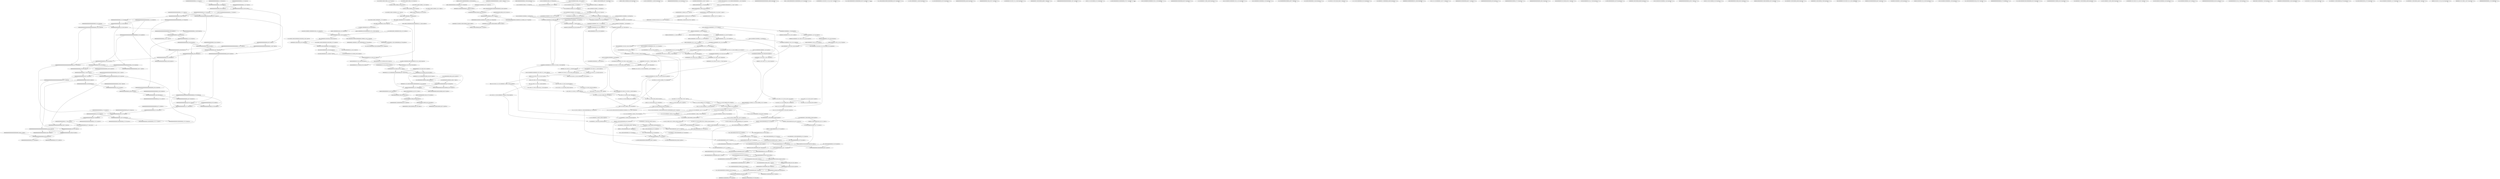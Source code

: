 digraph G {
    "00000000000000000000_37-56:537-LEN:20" -> "00000000000000000000_38-57:531-LEN:20";
    "00000000000000000000_37-56:537-LEN:20" -> "00000000000000000000000000000000000000_38-76:23-LEN:38";
    "01101000010000110000000010100_2-31:22-LEN:29" -> "00001100000000101000_13-32:515-LEN:20";
    "00000000000000000000_38-57:531-LEN:20" -> "00000000000000000000_39-58:515-LEN:20";
    "00000000000000000000_38-57:531-LEN:20" -> "00000000000000000000000000000000000000_39-77:21-LEN:38";
    "00000000000100000001200000001101100000_34-73:99-LEN:38" -> "12000000011011000001100001000000_55-86:147-LEN:32";
    "000000001010000000000000011_19-46:17-LEN:27" -> "000000001010000000000000011_19-46:17-LEN:27";
    "00001000000000000000_47-66:16-LEN:20" -> "00001000000000000000_47-66:16-LEN:20";
    "10101101000000100000000_1-24:45-LEN:23" -> "110100000010000000011_5-26:18-LEN:21";
    "10101101000000100000000_1-24:45-LEN:23" -> "1101000000100000000011101110011_5-36:37-LEN:31";
    "00000111100010000000_49-71:16-LEN:20" -> "00000111100010000000_49-71:16-LEN:20";
    "10000110000110000000_6-26:16-LEN:20" -> "10000110000110000000_6-26:16-LEN:20";
    "000000000000000000000000_62-85:465-LEN:24" -> "000000000000000000000_67-87:438-LEN:21";
    "000000000000000000000000_62-85:465-LEN:24" -> "00000000000000000000_67-87:22-LEN:20";
    "11101011000000000111_38-58:16-LEN:20" -> "11101011000000000111_38-58:16-LEN:20";
    "00000000101110110000_34-53:287-LEN:20" -> "000000010111011000010000001000000000000_35-73:81-LEN:39";
    "00000000101110110000_34-53:287-LEN:20" -> "000000010111011000000000010000_35-65:207-LEN:30";
    "000000000000000000000_21-42:16-LEN:21" -> "000000000000000000000_21-42:16-LEN:21";
    "110011111110101100010_30-51:24-LEN:21" -> "00111111101011000100_33-52:137-LEN:20";
    "00101000100000000101_25-44:344-LEN:20" -> "010100010000000010111_26-46:317-LEN:21";
    "00101000100000000101_25-44:344-LEN:20" -> "010100010000000010110110000_26-53:20-LEN:27";
    "00000000000000000000000000000000000000_29-67:50-LEN:38" -> "0000000000000000000000_49-70:571-LEN:22";
    "101000001000000000011_24-45:17-LEN:21" -> "10000010000000000111_27-46:185-LEN:20";
    "10111001111111010110_28-47:399-LEN:20" -> "011100111111101011000_29-49:410-LEN:21";
    "10111001111111010110_28-47:399-LEN:20" -> "01110011111110101100000_29-52:20-LEN:23";
    "0100111111010000010000000000111_15-46:17-LEN:31" -> "00000100000000001110000_28-50:200-LEN:23";
    "0000000000000000000000000000_58-86:18-LEN:28" -> "0000000000000000000000000000_58-86:18-LEN:28";
    "101100000110000110000000_1-25:17-LEN:24" -> "00001100001100000000_7-26:368-LEN:20";
    "0111111101011000000011_34-57:217-LEN:22" -> "1111101011000000011100010_37-64:26-LEN:25";
    "0111111101011000000011_34-57:217-LEN:22" -> "1111101011000000011110001_37-63:219-LEN:25";
    "011100111111101011000_29-49:410-LEN:21" -> "110011111110101100010_31-51:109-LEN:21";
    "011100111111101011000_29-49:410-LEN:21" -> "110011111110101100000_31-51:316-LEN:21";
    "10101101000000101000_1-20:786-LEN:20" -> "01011010000001010000_2-21:969-LEN:20";
    "10101101000000101000_1-20:786-LEN:20" -> "0101101000000101000000011_2-27:17-LEN:25";
    "110111001111111110110_26-47:18-LEN:21" -> "011100111111111011000_29-50:16-LEN:21";
    "110111001111111110110_26-47:18-LEN:21" -> "01110011111111101100000_29-51:159-LEN:23";
    "00111111101011000000_33-52:356-LEN:20" -> "0111111101011000000011_34-57:217-LEN:22";
    "00111111101011000000_33-52:356-LEN:20" -> "0111111101011000000000111100_34-61:145-LEN:28";
    "0001111000100000000001010000000000_51-87:32-LEN:34" -> "0001111000100000000001010000000000_51-87:32-LEN:34";
    "101100000011110001000000_43-69:17-LEN:24" -> "0000011110001000000000_49-72:286-LEN:22";
    "101100000011110001000000_43-69:17-LEN:24" -> "00000111100010000001001_49-73:174-LEN:23";
    "00011110001000000000_50-72:16-LEN:20" -> "00111100010000000000_52-73:294-LEN:20";
    "000000000000000000000000000000_32-62:18-LEN:30" -> "00000000000000000000_44-63:560-LEN:20";
    "1010000000011101010011111110_15-42:17-LEN:28" -> "1010000000011101010011111110_15-42:17-LEN:28";
    "01111000100000000001010000000000_55-87:21-LEN:32" -> "01111000100000000001010000000000_55-87:21-LEN:32";
    "000001000000000000110_56-76:384-LEN:21" -> "000100000000000011000_58-78:393-LEN:21";
    "000000000000000000000_35-55:531-LEN:21" -> "00000000000000000000_37-56:537-LEN:20";
    "01111000100000010000010000000000_55-87:18-LEN:32" -> "01111000100000010000010000000000_55-87:18-LEN:32";
    "01110011111110101100001100111100010_29-64:19-LEN:35" -> "110000110011110001000000000_46-72:188-LEN:27";
    "01010000000011101110_14-33:585-LEN:20" -> "1010000000011101110111111101011_15-46:19-LEN:31";
    "01010000000011101110_14-33:585-LEN:20" -> "10100000000111011100_15-34:694-LEN:20";
    "1010000000011101100111111101011_15-46:125-LEN:31" -> "110110011111110101110000_27-51:30-LEN:24";
    "1010000000011101100111111101011_15-46:125-LEN:31" -> "1101100111111101011000_27-49:71-LEN:22";
    "1011000000111100010000000000_43-73:26-LEN:28" -> "01111000100000000000_55-74:737-LEN:20";
    "000000000000000000000000000000000000_20-56:17-LEN:36" -> "00000000000000000000_38-57:531-LEN:20";
    "000000000000000000000000000000000000_20-56:17-LEN:36" -> "00000000000000000000000000000000000000_38-76:23-LEN:38";
    "00010100000000111011_12-31:711-LEN:20" -> "001010000000011101100_13-34:147-LEN:21";
    "00010100000000111011_12-31:711-LEN:20" -> "00101000000001110111_13-32:594-LEN:20";
    "00000100000000001110000_28-50:200-LEN:23" -> "01000000000011100000_32-52:17-LEN:20";
    "00000100000000001110000_28-50:200-LEN:23" -> "0100000000001110000100000000100011110_32-68:171-LEN:37";
    "00000000000000000000000_1-24:75-LEN:23" -> "000000000000000000000_6-26:614-LEN:21";
    "00000000000000000000000_1-24:75-LEN:23" -> "00000000000000000000_6-26:16-LEN:20";
    "011000011000000001010_10-30:363-LEN:21" -> "10000110000000010100_12-31:358-LEN:20";
    "011000011000000001010_10-30:363-LEN:21" -> "100001100000000101001000000001011101_12-48:24-LEN:36";
    "000000000000000000000000_15-38:550-LEN:24" -> "00000000000000000000_20-39:559-LEN:20";
    "00000101000000001110_10-29:755-LEN:20" -> "00001010000000011101_11-30:748-LEN:20";
    "00000101000000001110_10-29:755-LEN:20" -> "00001010000000011100110011111_11-39:18-LEN:29";
    "01111000100000000001010000000000_55-87:21-LEN:32" -> "01111000100000000001010000000000_55-87:21-LEN:32";
    "01000011000011000000_5-24:337-LEN:20" -> "10000110000110000000_6-25:351-LEN:20";
    "010000000010111011000_32-52:311-LEN:21" -> "00000000101110110000_34-53:287-LEN:20";
    "010000000010111011000_32-52:311-LEN:21" -> "00000000101110110000000001000000000000_34-73:48-LEN:38";
    "00000000000000000000_33-52:613-LEN:20" -> "00000000000000000000000000000000000000_34-73:100-LEN:38";
    "00000000000000000000_33-52:613-LEN:20" -> "00000000000000000000_34-53:533-LEN:20";
    "00011101110011111110_23-42:595-LEN:20" -> "001110111001111111010_24-44:543-LEN:21";
    "00011101110011111110_23-42:595-LEN:20" -> "0011101110011111110011_24-46:43-LEN:22";
    "11010000010100000001111011_5-31:18-LEN:26" -> "00101000000011110110011111111101100000_13-51:49-LEN:38";
    "11010000010100000001111011_5-31:18-LEN:26" -> "0010100000001111011100_13-34:201-LEN:22";
    "010000000000000000000_1-21:18-LEN:21" -> "0000000000000000000000_3-24:543-LEN:22";
    "00000000000000000000000000000000000000_34-73:100-LEN:38" -> "00000000000000000000_55-74:737-LEN:20";
    "00010100000001111011_12-31:227-LEN:20" -> "00101000000011110110011111111101100000_13-51:49-LEN:38";
    "00010100000001111011_12-31:227-LEN:20" -> "0010100000001111011100_13-34:201-LEN:22";
    "100000000001000000000000_49-73:264-LEN:24" -> "00000010000000000001000010000000_55-87:20-LEN:32";
    "100000000001000000000000_49-73:264-LEN:24" -> "00000010000000000001_55-74:399-LEN:20";
    "00011100010000000000_54-73:22-LEN:20" -> "001110001000000000001_55-75:42-LEN:21";
    "11110011000000000111_38-58:16-LEN:20" -> "11110011000000000111_38-58:16-LEN:20";
    "11110010000000000010_56-76:16-LEN:20" -> "11110010000000000010_56-76:16-LEN:20";
    "10101100000001010000000011_1-27:37-LEN:26" -> "00000010100000000110111001111111010110_9-47:61-LEN:38";
    "10101100000001010000000011_1-27:37-LEN:26" -> "00000010100000000111_9-28:760-LEN:20";
    "00001000000000001010_59-78:16-LEN:20" -> "00010000000000010100_60-79:847-LEN:20";
    "00001000000000001010_59-78:16-LEN:20" -> "000100000000000101000000000_60-87:27-LEN:27";
    "1001000000000001010000_59-81:17-LEN:22" -> "100000000000101000000000_63-87:28-LEN:24";
    "1001000000000001010000_59-81:17-LEN:22" -> "10000000000010100000_63-82:814-LEN:20";
    "000001110111001111111_21-41:611-LEN:21" -> "00011101110011111110_23-42:595-LEN:20";
    "000001110111001111111_21-41:611-LEN:21" -> "00011101110011111111011000000011110001_23-63:24-LEN:38";
    "0000011110001000000000_51-72:147-LEN:22" -> "00111100010000000000_54-73:353-LEN:20";
    "00000000111011100111_18-37:658-LEN:20" -> "000000011101110011111101011000000011_19-57:29-LEN:36";
    "00000000111011100111_18-37:658-LEN:20" -> "00000001110111001111_19-38:625-LEN:20";
    "00000000000000000000000000000_3-32:19-LEN:29" -> "00000000000000000000_14-33:561-LEN:20";
    "00000000000000000000000000000_3-32:19-LEN:29" -> "00000000000000000000000000000000000000_14-52:23-LEN:38";
    "00000000000000000000000000000_30-59:17-LEN:29" -> "000000000000000000000_41-61:516-LEN:21";
    "11000100000000000101_58-77:750-LEN:20" -> "1000100000000000101000000000_59-87:23-LEN:28";
    "11000100000000000101_58-77:750-LEN:20" -> "10001000000000001010_59-78:852-LEN:20";
    "00000000000000000000000000000000000000_23-61:30-LEN:38" -> "00000000000000000000_43-62:547-LEN:20";
    "0000000000000000000000_49-70:571-LEN:22" -> "000000000000000000000000_52-76:20-LEN:24";
    "0000000000000000000000_49-70:571-LEN:22" -> "00000000000000000000_52-71:590-LEN:20";
    "01111111010111000010111100010000000000_34-73:36-LEN:38" -> "01111000100000000000_55-74:737-LEN:20";
    "110011111110101100000_30-51:50-LEN:21" -> "00111111101011000000_33-52:356-LEN:20";
    "110011111110101100000_30-51:50-LEN:21" -> "00111111101011000000111_33-58:18-LEN:23";
    "00000000000000000000_44-64:16-LEN:20" -> "00000000000000000000_44-64:16-LEN:20";
    "0111111111011000000011_34-57:151-LEN:22" -> "1111111011000000011110001_37-63:150-LEN:25";
    "0111111111011000000011_34-57:151-LEN:22" -> "1111111011000000011100010_37-64:20-LEN:25";
    "00000101000110000000000000_1-26:183-LEN:26" -> "100011000000000000010100000000_8-37:165-LEN:30";
    "00000101000110000000000000_1-26:183-LEN:26" -> "10001100000000000000100000000000000010_8-46:18-LEN:38";
    "00000000000000011000_58-78:17-LEN:20" -> "00000000000000011000_58-78:17-LEN:20";
    "01101000000101000000_4-23:1107-LEN:20" -> "11010000001010000001111011_5-31:21-LEN:26";
    "01101000000101000000_4-23:1107-LEN:20" -> "11010000001010000000_5-24:1092-LEN:20";
    "01101000000101000000_4-23:1107-LEN:20" -> "1101000000101000000011101_5-30:19-LEN:25";
    "10100000000100000000111011100_6-34:32-LEN:29" -> "01000000001110111000_16-35:17-LEN:20";
    "10100000000100000000111011100_6-34:32-LEN:29" -> "01000000001110111001_16-35:706-LEN:20";
    "00000000000000000000_14-33:561-LEN:20" -> "000000000000000000000000_15-38:550-LEN:24";
    "00000000000000000000_14-33:561-LEN:20" -> "00000000000000000000000000000000000000_15-53:19-LEN:38";
    "101000000001101100111111_15-40:16-LEN:24" -> "101000000001101100111111_15-40:16-LEN:24";
    "10101101000000101000000011101110011111_1-39:21-LEN:38" -> "000001110111001111111_21-41:611-LEN:21";
    "10101101000000101000000011101110011111_1-39:21-LEN:38" -> "000001110111001111110101100000000_21-54:21-LEN:33";
    "00000000000000000000000000000000000_12-47:86-LEN:35" -> "0000000000000000000000_28-50:86-LEN:22";
    "00111111111011000000_33-52:202-LEN:20" -> "0111111111011000000011_34-57:151-LEN:22";
    "00111111111011000000_33-52:202-LEN:20" -> "0111111111011000000000111100_34-61:54-LEN:28";
    "00000000000000000000_12-31:548-LEN:20" -> "00000000000000000000000000000000000000_13-51:34-LEN:38";
    "00000000000000000000_12-31:548-LEN:20" -> "00000000000000000000_13-32:561-LEN:20";
    "100000000001110001000000_46-69:17-LEN:24" -> "100000000001110001000000_46-69:17-LEN:24";
    "00000000000000000000000000000_1-30:17-LEN:29" -> "00000000000000000000000000000_1-30:17-LEN:29";
    "0000000000000000000000_8-30:75-LEN:22" -> "00000000000000000000000000000000000_11-47:22-LEN:35";
    "0000000000000000000000_8-30:75-LEN:22" -> "00000000000000000000000000000000000_11-46:57-LEN:35";
    "01111000100000000000_55-74:737-LEN:20" -> "1111000100000000000010000000000_56-87:35-LEN:31";
    "01111000100000000000_55-74:737-LEN:20" -> "1111000100000000000001000_56-80:16-LEN:25";
    "01111000100000000000_55-74:737-LEN:20" -> "11110001000000000001_56-75:715-LEN:20";
    "001110001000000100100_55-75:19-LEN:21" -> "11100010000001001000_57-76:315-LEN:20";
    "11001111111010100000_31-51:16-LEN:20" -> "11001111111010100000_31-51:16-LEN:20";
    "10000000011101110011_17-36:657-LEN:20" -> "00000000111011100111_18-37:658-LEN:20";
    "10000000011101110011_17-36:657-LEN:20" -> "0000000011101110011111101011000_18-49:27-LEN:31";
    "011110000000000000010100000_55-82:30-LEN:27" -> "00000000000101000000000_64-87:20-LEN:23";
    "011110000000000000010100000_55-82:30-LEN:27" -> "00000000000101000000_64-83:838-LEN:20";
    "00000000101110110000000001000000000000_34-73:48-LEN:38" -> "00000010000000000001000010000000_55-87:20-LEN:32";
    "00000000101110110000000001000000000000_34-73:48-LEN:38" -> "00000010000000000001_55-74:399-LEN:20";
    "0111111101011000000000111100_34-61:145-LEN:28" -> "101100000000011110001000000_43-69:244-LEN:27";
    "0000000000000000000000000000000_49-80:17-LEN:31" -> "000000000000000000000000_62-85:465-LEN:24";
    "101100000001110001000000_43-69:54-LEN:24" -> "000000111000100000000000_48-74:43-LEN:24";
    "101100000001110001000000_43-69:54-LEN:24" -> "000000111000100000010010_48-74:19-LEN:24";
    "111000100000000001010000000000_57-87:17-LEN:30" -> "111000100000000001010000000000_57-87:17-LEN:30";
    "01110011111111101100000_29-51:159-LEN:23" -> "00111111111011000000_33-52:202-LEN:20";
    "00001100000000101000_13-32:515-LEN:20" -> "000110000000010100001000000000011000000_14-52:137-LEN:39";
    "00001100000000101000_13-32:515-LEN:20" -> "00011000000001010001000_14-36:350-LEN:23";
    "00100000000101110110_30-50:16-LEN:20" -> "010000000010111011000_32-52:311-LEN:21";
    "000000111000100000000000_48-74:43-LEN:24" -> "0111000100000000000101_55-77:117-LEN:22";
    "00000000000000000000_51-73:16-LEN:20" -> "00000000000000000000_55-74:737-LEN:20";
    "1010110100000010100000001110111_1-32:24-LEN:31" -> "1010110100000010100000001110111_1-32:24-LEN:31";
    "00111000100000000000_54-74:56-LEN:20" -> "0111000100000000000101_55-77:117-LEN:22";
    "1000000000000010000000000_63-87:16-LEN:25" -> "1000000000000010000000000_63-87:16-LEN:25";
    "1011010000110000110000_1-22:275-LEN:22" -> "10100001100001100000_4-23:310-LEN:20";
    "0110100001100001000000001010001000_2-36:21-LEN:34" -> "10000000010100010000_18-37:362-LEN:20";
    "00000000000000000000_57-76:467-LEN:20" -> "00000000000000000000_58-77:465-LEN:20";
    "00000000000000000000_57-76:467-LEN:20" -> "00000000000000000000000000000_58-87:25-LEN:29";
    "0000011110001000000000_49-72:286-LEN:22" -> "00111100010000000000_52-73:294-LEN:20";
    "00000000000000000000000000000000000000_13-51:34-LEN:38" -> "00000000000000000000_33-52:613-LEN:20";
    "00000000000000000000000000000000000000_13-51:34-LEN:38" -> "0000000000000000000000000_33-58:18-LEN:25";
    "00101000000011110110011111111101100000_13-51:49-LEN:38" -> "00111111111011000000_33-52:202-LEN:20";
    "00000000000000000000_32-51:599-LEN:20" -> "00000000000000000000_33-52:613-LEN:20";
    "00000000000000000000_32-51:599-LEN:20" -> "0000000000000000000000000_33-58:18-LEN:25";
    "00000000000000000000_58-77:465-LEN:20" -> "00000000000000000000_59-78:472-LEN:20";
    "01100001100000000100001000000001011101_10-48:20-LEN:38" -> "00010000000010111010000_30-53:20-LEN:23";
    "01100001100000000100001000000001011101_10-48:20-LEN:38" -> "000100000000101110110_30-50:300-LEN:21";
    "1111111011000000011110001_37-63:150-LEN:25" -> "10110000000111100010_43-64:393-LEN:20";
    "0000000000010111011000_30-52:16-LEN:22" -> "00000000101110110000_34-53:287-LEN:20";
    "0000000000010111011000_30-52:16-LEN:22" -> "00000000101110110000000001000000000000_34-73:48-LEN:38";
    "10100000010100000000_6-25:882-LEN:20" -> "01000000101000000001_7-26:851-LEN:20";
    "10100000010100000000_6-25:882-LEN:20" -> "01000000101000000001101110011111110101_7-45:33-LEN:38";
    "111101000000011110001_40-63:16-LEN:21" -> "111101000000011110001_40-63:16-LEN:21";
    "10000000000110000000111100110000000000_34-73:84-LEN:38" -> "011110011000000000011001010000000_55-87:156-LEN:33";
    "101011010000010100000000111011_1-31:22-LEN:30" -> "101011010000010100000000111011_1-31:22-LEN:30";
    "10000000010100010000_18-37:362-LEN:20" -> "0000000010100010000000010_19-43:368-LEN:25";
    "00000000000000000000000000000000000000_32-70:38-LEN:38" -> "000000000000000000000000_52-76:20-LEN:24";
    "00000000000000000000000000000000000000_32-70:38-LEN:38" -> "00000000000000000000_52-71:590-LEN:20";
    "000000000000000000000_41-61:516-LEN:21" -> "00000000000000000000_43-62:547-LEN:20";
    "1010110000000010100000000_1-25:23-LEN:25" -> "1010110000000010100000000_1-25:23-LEN:25";
    "11101110011111110101_26-45:510-LEN:20" -> "11011100111111101010_27-46:17-LEN:20";
    "11101110011111110101_26-45:510-LEN:20" -> "11011100111111101011_27-46:514-LEN:20";
    "01000000000001010000_62-81:821-LEN:20" -> "100000000000101000000000_63-87:28-LEN:24";
    "01000000000001010000_62-81:821-LEN:20" -> "10000000000010100000_63-82:814-LEN:20";
    "1010010011000000110000000010100_1-31:138-LEN:31" -> "00001100000000101000_13-32:515-LEN:20";
    "11011100111111100110000000111100010_27-64:23-LEN:35" -> "011000000011110001000_44-66:445-LEN:21";
    "00101101000000101000_1-20:21-LEN:20" -> "01011010000001010000_2-21:969-LEN:20";
    "00101101000000101000_1-20:21-LEN:20" -> "0101101000000101000000011_2-27:17-LEN:25";
    "1111111011000000011100010_37-64:20-LEN:25" -> "101100000001110001000000_43-69:54-LEN:24";
    "0000000000000000000000_3-24:543-LEN:22" -> "000000000000000000000_6-26:614-LEN:21";
    "0000000000000000000000_3-24:543-LEN:22" -> "00000000000000000000_6-26:16-LEN:20";
    "00000000000000000000000000000000000_11-47:22-LEN:35" -> "0000000000000000000000_28-50:86-LEN:22";
    "01110100000000001000000_43-67:17-LEN:23" -> "01110100000000001000000_43-67:17-LEN:23";
    "00111100010000000000_54-73:353-LEN:20" -> "01111000100000000000_55-74:737-LEN:20";
    "110110000100000000001_23-44:16-LEN:21" -> "110110000100000000001_23-44:16-LEN:21";
    "000000000000000000000_6-26:614-LEN:21" -> "0000000000000000000000_8-30:75-LEN:22";
    "000000000000000000000_6-26:614-LEN:21" -> "00000000000000000000_8-27:552-LEN:20";
    "01110010111101011000_29-49:17-LEN:20" -> "01110010111101011000_29-49:17-LEN:20";
    "000000000000000000000_21-41:553-LEN:21" -> "00000000000000000000000000000000000000_23-61:30-LEN:38";
    "000000000000000000000_21-41:553-LEN:21" -> "0000000000000000000000_23-44:524-LEN:22";
    "010000000000000000000_50-70:16-LEN:21" -> "000000000000000000000000_52-76:20-LEN:24";
    "010000000000000000000_50-70:16-LEN:21" -> "00000000000000000000_52-71:590-LEN:20";
    "11111110011000000000_35-55:16-LEN:20" -> "11111110011000000000_35-55:16-LEN:20";
    "101100000001111000000000_43-69:20-LEN:24" -> "101100000001111000000000_43-69:20-LEN:24";
    "00000000101000000000001011_19-45:20-LEN:26" -> "00000000101000000000001011_19-45:20-LEN:26";
    "110110011111110101110000_27-51:30-LEN:24" -> "00111111101011100001_33-52:164-LEN:20";
    "00000000000000000000000_45-67:538-LEN:23" -> "0000000000000000000000_49-70:571-LEN:22";
    "0011111111101000000011_33-57:17-LEN:22" -> "0011111111101000000011_33-57:17-LEN:22";
    "1101000000000010000000_45-68:17-LEN:22" -> "100000000001000000000000_49-73:264-LEN:24";
    "01000000101000000001_7-26:851-LEN:20" -> "1000000101000000001010_8-29:16-LEN:22";
    "01000000101000000001_7-26:851-LEN:20" -> "10000001010000000011_8-27:805-LEN:20";
    "01000000101000000001_7-26:851-LEN:20" -> "10000001010000000011011_8-31:54-LEN:23";
    "00100000000000101000_61-80:831-LEN:20" -> "0100000000000101000000000_62-87:22-LEN:25";
    "00100000000000101000_61-80:831-LEN:20" -> "01000000000001010000_62-81:821-LEN:20";
    "00000000001010000000000_64-87:17-LEN:23" -> "00000000001010000000000_64-87:17-LEN:23";
    "0111111111011000000000111100_34-61:54-LEN:28" -> "101100000000011110001000000_43-69:244-LEN:27";
    "00000000000101000000_64-83:838-LEN:20" -> "000000000010100000000_65-85:846-LEN:21";
    "00000000000101000000_64-83:838-LEN:20" -> "0000000000101000000000_65-87:19-LEN:22";
    "000000000000000000000_9-30:18-LEN:21" -> "000000000000000000000_9-30:18-LEN:21";
    "011110000000001001000100000_55-82:18-LEN:27" -> "000000100100010000000000_64-87:364-LEN:24";
    "000000000000000000000000_49-73:16-LEN:24" -> "00000000000000000000_55-74:737-LEN:20";
    "010000000010001111010010_50-73:147-LEN:24" -> "000001000111101001011010101111111_55-87:130-LEN:33";
    "010000000010001111010010_50-73:147-LEN:24" -> "00000100011110100101010_55-78:17-LEN:23";
    "00000000000000000000000000_29-55:18-LEN:26" -> "00000000000000000000_37-56:537-LEN:20";
    "00000000000000000000000000000000000_11-46:57-LEN:35" -> "00000000000000000000_28-47:584-LEN:20";
    "00000000000000000000_39-58:515-LEN:20" -> "00000000000000000000_40-59:506-LEN:20";
    "00000000000000000000_39-58:515-LEN:20" -> "00000000000000000000000000000000000000_40-78:22-LEN:38";
    "00000000000000000000_13-32:561-LEN:20" -> "00000000000000000000_14-33:561-LEN:20";
    "00000000000000000000_13-32:561-LEN:20" -> "00000000000000000000000000000000000000_14-52:23-LEN:38";
    "101010100000010100000000_1-25:29-LEN:24" -> "01000000101000000001_7-26:851-LEN:20";
    "101010100000010100000000_1-25:29-LEN:24" -> "01000000101000000001101110011111110101_7-45:33-LEN:38";
    "000100000000101110110_30-50:300-LEN:21" -> "010000000010111011000_32-52:311-LEN:21";
    "11101011100001100111100010_39-64:139-LEN:26" -> "110000110011110001000000000_46-72:188-LEN:27";
    "00000000000000000000_52-71:590-LEN:20" -> "000000000000000000000_53-73:613-LEN:21";
    "11011010000001010000_1-21:26-LEN:20" -> "10110100000010100000_3-22:1018-LEN:20";
    "01000000101000000011_7-26:282-LEN:20" -> "10000001010000000111_8-27:257-LEN:20";
    "01000000101000000011_7-26:282-LEN:20" -> "10000001010000000111011_8-31:21-LEN:23";
    "10000110000110000000_6-25:351-LEN:20" -> "00001100001100000000_7-26:368-LEN:20";
    "000000000000001000000_37-57:16-LEN:21" -> "000000000000001000000_37-57:16-LEN:21";
    "011010000000011101110_13-33:110-LEN:21" -> "1010000000011101110111111101011_15-46:19-LEN:31";
    "011010000000011101110_13-33:110-LEN:21" -> "10100000000111011100_15-34:694-LEN:20";
    "0000000000000000000000_59-81:16-LEN:22" -> "0000000000000000000000_59-81:16-LEN:22";
    "10000001010000000011_8-27:805-LEN:20" -> "00000010100000000110111001111111010110_9-47:61-LEN:38";
    "10000001010000000011_8-27:805-LEN:20" -> "00000010100000000111_9-28:760-LEN:20";
    "00010000000010110110000_30-53:17-LEN:23" -> "00010000000010110110000_30-53:17-LEN:23";
    "10000110000000010100_12-31:358-LEN:20" -> "00001100000000101000_13-32:515-LEN:20";
    "000000000010100000000_65-85:846-LEN:21" -> "00000000101000000000_67-87:26-LEN:20";
    "000000000010100000000_65-85:846-LEN:21" -> "000000001010000000000_67-87:802-LEN:21";
    "101000100000000101101_27-48:16-LEN:21" -> "101000100000000101101_27-48:16-LEN:21";
    "00000000000000000001_56-75:258-LEN:20" -> "0000000000000000001100000000000_57-87:172-LEN:31";
    "00000000000000000001_56-75:258-LEN:20" -> "000000000000000000100000000000_57-87:20-LEN:30";
    "00000000000000000001_56-75:258-LEN:20" -> "0000000000000000001000000000000_57-87:62-LEN:31";
    "00001100001100000000_7-26:368-LEN:20" -> "00011000011000000001_8-27:351-LEN:20";
    "00001100001100000000_7-26:368-LEN:20" -> "00011000011000000000100010000000010111_8-46:23-LEN:38";
    "10010000000000010100_60-79:16-LEN:20" -> "00100000000000101000000000_61-87:39-LEN:26";
    "10010000000000010100_60-79:16-LEN:20" -> "00100000000000101000_61-80:831-LEN:20";
    "11100010000000000010_56-76:16-LEN:20" -> "11100010000000000010_56-76:16-LEN:20";
    "00000000110001000000_66-86:16-LEN:20" -> "00000000110001000000_66-86:16-LEN:20";
    "01011010000001010000_2-21:969-LEN:20" -> "10110100000010100000_3-22:1018-LEN:20";
    "00000011100010000000000_50-73:23-LEN:23" -> "00111000100000000000_54-74:56-LEN:20";
    "1101100111111101011000_27-49:71-LEN:22" -> "110011111110101100010_30-51:24-LEN:21";
    "1101100111111101011000_27-49:71-LEN:22" -> "110011111110101100000_30-51:50-LEN:21";
    "01000000000000000100000_28-50:168-LEN:23" -> "000000000000010000000_32-52:179-LEN:21";
    "1010100001100001100000_1-23:32-LEN:22" -> "01000011000011000000_5-24:337-LEN:20";
    "00111100010000000000_52-73:294-LEN:20" -> "01111000100000000000_55-74:737-LEN:20";
    "00000000000000000000_8-27:552-LEN:20" -> "0000000000000000000000_9-30:607-LEN:22";
    "00000000000000000000_8-27:552-LEN:20" -> "00000000000000000000000000000000000000_9-47:22-LEN:38";
    "00000000000000000000_44-63:560-LEN:20" -> "00000000000000000000000_45-67:538-LEN:23";
    "00000000000000000000_44-63:560-LEN:20" -> "000000000000000000000000000000_45-75:21-LEN:30";
    "101011010001001010000000_1-24:22-LEN:24" -> "101011010001001010000000_1-24:22-LEN:24";
    "10000000000010100000_63-82:814-LEN:20" -> "00000000000101000000000_64-87:20-LEN:23";
    "10000000000010100000_63-82:814-LEN:20" -> "00000000000101000000_64-83:838-LEN:20";
    "01010000110000110000_2-22:16-LEN:20" -> "10100001100001100000_4-23:310-LEN:20";
    "000000000000000000000_29-50:17-LEN:21" -> "000000000000000000000_29-50:17-LEN:21";
    "10110100000010100000_3-22:1018-LEN:20" -> "01101000000101000000_4-23:1107-LEN:20";
    "110010111101011000000_31-52:16-LEN:21" -> "110010111101011000000_31-52:16-LEN:21";
    "00000000000000000000_24-44:16-LEN:20" -> "000000000000000000000_26-46:533-LEN:21";
    "000000000000000000000_1-21:509-LEN:21" -> "0000000000000000000000_3-24:543-LEN:22";
    "111011010000001010000_1-21:26-LEN:21" -> "10110100000010100000_3-22:1018-LEN:20";
    "1100100000000000101000_58-80:16-LEN:22" -> "0100000000000101000000000_62-87:22-LEN:25";
    "1100100000000000101000_58-80:16-LEN:22" -> "01000000000001010000_62-81:821-LEN:20";
    "110000110011110001000000000_46-72:188-LEN:27" -> "00111100010000000000_54-73:353-LEN:20";
    "001110001000000000001_55-75:42-LEN:21" -> "111000100000000000110000000000_57-87:30-LEN:30";
    "001110001000000000001_55-75:42-LEN:21" -> "11100010000000000010_57-76:742-LEN:20";
    "00000000000000000000_28-47:584-LEN:20" -> "00000000000000000000000000000000000000_29-67:50-LEN:38";
    "00000000000000000000_28-47:584-LEN:20" -> "0000000000000000000000_29-50:558-LEN:22";
    "10000001010000000111_8-27:257-LEN:20" -> "000000101000000011101110011111111_9-42:24-LEN:33";
    "10000001010000000111_8-27:257-LEN:20" -> "0000001010000000111101_9-30:243-LEN:22";
    "1000100000000001010000_59-81:16-LEN:22" -> "1000100000000001010000_59-81:16-LEN:22";
    "00000010000000000011000010000000_55-87:22-LEN:32" -> "00000010000000000011000010000000_55-87:22-LEN:32";
    "101100000001110001000000_43-69:18-LEN:24" -> "101100000001110001000000_43-69:18-LEN:24";
    "11010000010100000000111011_5-31:35-LEN:26" -> "001010000000011101100_13-34:147-LEN:21";
    "11010000010100000000111011_5-31:35-LEN:26" -> "00101000000001110111_13-32:594-LEN:20";
    "00000000000000000000_59-78:472-LEN:20" -> "000000000000000000000000000_60-87:18-LEN:27";
    "00000000000000000000_59-78:472-LEN:20" -> "000000000000000000000_60-80:470-LEN:21";
    "00000000000000000000_40-59:506-LEN:20" -> "000000000000000000000_41-61:516-LEN:21";
    "100011000000000000010100000000_8-37:165-LEN:30" -> "0000000010100000000000000010_19-46:161-LEN:28";
    "00011000011000000001_8-27:351-LEN:20" -> "00110000110000000010_9-28:374-LEN:20";
    "00001010000000011101_11-30:748-LEN:20" -> "00010100000000111011_12-31:711-LEN:20";
    "00001010000000011101_11-30:748-LEN:20" -> "000101000000001110100011111110101100000_12-51:27-LEN:39";
    "01101000011000010000000010100010000_2-37:23-LEN:35" -> "0000000010100010000000010_19-43:368-LEN:25";
    "0000000001110001000000_47-69:16-LEN:22" -> "0000000001110001000000_47-69:16-LEN:22";
    "000000000000000000000000000000_1-31:40-LEN:30" -> "00000000000000000000000000000000000000_13-51:34-LEN:38";
    "000000000000000000000000000000_1-31:40-LEN:30" -> "00000000000000000000_13-32:561-LEN:20";
    "0000000010100010000000010_19-43:368-LEN:25" -> "00101000100000000101_25-44:344-LEN:20";
    "0000000010100010000000010_19-43:368-LEN:25" -> "00101000100000000101_25-45:16-LEN:20";
    "11100010000001001000_57-76:315-LEN:20" -> "11000100000010010000000_58-81:17-LEN:23";
    "11100010000001001000_57-76:315-LEN:20" -> "11000100000010010001_58-77:310-LEN:20";
    "011000000011110001000_44-66:445-LEN:21" -> "1000000011110001000000_46-69:469-LEN:22";
    "000100000000000011000_58-78:393-LEN:21" -> "01000000000000110000_60-79:409-LEN:20";
    "00010000000000010100_60-79:847-LEN:20" -> "00100000000000101000000000_61-87:39-LEN:26";
    "00010000000000010100_60-79:847-LEN:20" -> "00100000000000101000_61-80:831-LEN:20";
    "0111000100000000000101_55-77:117-LEN:22" -> "1000100000000000101000000000_59-87:23-LEN:28";
    "0111000100000000000101_55-77:117-LEN:22" -> "10001000000000001010_59-78:852-LEN:20";
    "1101000000100000000011101110011_5-36:37-LEN:31" -> "00000000111011100111_18-37:658-LEN:20";
    "1101000000100000000011101110011_5-36:37-LEN:31" -> "0000000011101110011111101011000_18-49:27-LEN:31";
    "00000000000000000000_34-53:533-LEN:20" -> "000000000000000000000_35-55:531-LEN:21";
    "00000000000000000000_34-53:533-LEN:20" -> "00000000000000000000000000000000_35-67:17-LEN:32";
    "0000000000000000000000_9-30:607-LEN:22" -> "00000000000000000000000000000000000_12-47:86-LEN:35";
    "0000000000000000000000_9-30:607-LEN:22" -> "00000000000000000000_12-31:548-LEN:20";
    "1111101011000000011100010_37-64:26-LEN:25" -> "101100000001110001000000_43-69:54-LEN:24";
    "101011010000000000000000000_1-27:49-LEN:27" -> "0000000000000000000000_9-30:607-LEN:22";
    "101011010000000000000000000_1-27:49-LEN:27" -> "00000000000000000000000000000000000000_9-47:22-LEN:38";
    "0010100000001110111001111111_13-41:18-LEN:28" -> "0010100000001110111001111111_13-41:18-LEN:28";
    "101100000000011110001000000_43-69:244-LEN:27" -> "0000011110001000000000_51-72:147-LEN:22";
    "101100000000011110001000000_43-69:244-LEN:27" -> "00000111100010000001001_51-73:124-LEN:23";
    "100010000001001000100000_59-82:351-LEN:24" -> "000000100100010000000000_64-87:364-LEN:24";
    "00000010010000000000000_64-87:18-LEN:23" -> "00000010010000000000000_64-87:18-LEN:23";
    "000110000000010100001000000000011000000_14-52:137-LEN:39" -> "10000000000110000000111100110000000000_34-73:84-LEN:38";
    "000110000000010100001000000000011000000_14-52:137-LEN:39" -> "1000000000011000000000111100110000000000_34-73:64-LEN:40";
    "1200000001101000001100001000000_55-86:22-LEN:31" -> "10000011000010000000_68-87:179-LEN:20";
    "0000000000000000000000_29-50:558-LEN:22" -> "00000000000000000000_32-51:599-LEN:20";
    "0000000000000000000000_29-50:558-LEN:22" -> "00000000000000000000000000000000000000_32-70:38-LEN:38";
    "101110011111110101110000_28-51:141-LEN:24" -> "00111111101011100001_33-52:164-LEN:20";
    "10100000010100000001_6-25:304-LEN:20" -> "01000000101000000011_7-26:282-LEN:20";
    "10100000010100000001_6-25:304-LEN:20" -> "010000001010000000111011_7-31:18-LEN:24";
    "000000000000000000000_53-73:613-LEN:21" -> "00000000000000000000_55-74:737-LEN:20";
    "00000000000000000000_55-74:737-LEN:20" -> "00000000000000000001_56-75:258-LEN:20";
    "00000000000000000000_55-74:737-LEN:20" -> "00000000000000000000_56-75:490-LEN:20";
    "10100000101000000011_6-26:16-LEN:20" -> "10100000101000000011_6-26:16-LEN:20";
    "0010100000001111011100_13-34:201-LEN:22" -> "0100000001111011100111_16-37:204-LEN:22";
    "1011000000000010000000_46-68:239-LEN:22" -> "100000000001000000000000_49-73:264-LEN:24";
    "00000101000000011101_10-30:16-LEN:20" -> "00000101000000011101_10-30:16-LEN:20";
    "00000000000000000000000000000000000000_9-47:22-LEN:38" -> "00000000000000000000000000000000000000_29-67:50-LEN:38";
    "00000000000000000000000000000000000000_9-47:22-LEN:38" -> "0000000000000000000000_29-50:558-LEN:22";
    "101011010000000010000000_1-24:52-LEN:24" -> "10100000000100000000111011100_6-34:32-LEN:29";
    "101011010000000010000000_1-24:52-LEN:24" -> "10100000000100000001111011100_6-34:18-LEN:29";
    "10101010000001010000000_1-24:86-LEN:23" -> "10100000010100000000_6-25:882-LEN:20";
    "10101010000001010000000_1-24:86-LEN:23" -> "10100000010100000001_6-25:304-LEN:20";
    "10101010000001010000000_1-24:86-LEN:23" -> "101000000101000000011101110_6-33:30-LEN:27";
    "00111111101011000100_33-52:137-LEN:20" -> "01111111010110001001000100100000001010000001111111_34-87:40-LEN:50";
    "00111111101011000100_33-52:137-LEN:20" -> "0111111101011000100011110001000000010001010000000000_34-87:122-LEN:52";
    "00000010100000000110111001111111010110_9-47:61-LEN:38" -> "011100111111101011000_29-49:410-LEN:21";
    "00000010100000000110111001111111010110_9-47:61-LEN:38" -> "01110011111110101100000_29-52:20-LEN:23";
    "1010110100000101000000001_1-26:19-LEN:25" -> "1010110100000101000000001_1-26:19-LEN:25";
    "11011000000000010000_44-65:16-LEN:20" -> "1011000000000010000000_46-68:239-LEN:22";
    "000101000000001110100011111110101100000_12-51:27-LEN:39" -> "00111111101011000000_33-52:356-LEN:20";
    "000101000000001110100011111110101100000_12-51:27-LEN:39" -> "00111111101011000000111_33-58:18-LEN:23";
    "1110101110000110011100010000000000_39-73:24-LEN:34" -> "00111000100000000000_54-74:56-LEN:20";
    "00110000110000000010_9-28:374-LEN:20" -> "011000011000000001010_10-30:363-LEN:21";
    "00110000110000000010_9-28:374-LEN:20" -> "01100001100000000100001000000001011101_10-48:20-LEN:38";
    "011110001000000000010100_55-79:17-LEN:24" -> "011110001000000000010100_55-79:17-LEN:24";
    "000000000000000000000_51-72:16-LEN:21" -> "000000000000000000000_51-72:16-LEN:21";
    "10000010000000000111_27-46:185-LEN:20" -> "00000100000000001110000_28-50:200-LEN:23";
    "10100000000111011100_15-34:694-LEN:20" -> "01000000001110111000_16-35:17-LEN:20";
    "10100000000111011100_15-34:694-LEN:20" -> "01000000001110111001_16-35:706-LEN:20";
    "10110000000011100010000000000_43-73:20-LEN:29" -> "001110001000000000001_55-75:42-LEN:21";
    "11011100111111101011_27-46:514-LEN:20" -> "10111001111111010110_28-47:399-LEN:20";
    "11011100111111101011_27-46:514-LEN:20" -> "101110011111110101110000_28-51:141-LEN:24";
    "0111100010000000000101000000_55-83:30-LEN:28" -> "000000000010100000000_65-85:846-LEN:21";
    "0111100010000000000101000000_55-83:30-LEN:28" -> "0000000000101000000000_65-87:19-LEN:22";
    "01111000100000000100010000000000_55-87:19-LEN:32" -> "01111000100000000100010000000000_55-87:19-LEN:32";
    "10000000010100000000_18-37:16-LEN:20" -> "0000000010100000000000000010_19-46:161-LEN:28";
    "00000000000000000000000000000000000000_39-77:21-LEN:38" -> "00000000000000000000_59-78:472-LEN:20";
    "101001010000001010000000_1-24:36-LEN:24" -> "10100000010100000000_6-25:882-LEN:20";
    "101001010000001010000000_1-24:36-LEN:24" -> "10100000010100000001_6-25:304-LEN:20";
    "101001010000001010000000_1-24:36-LEN:24" -> "101000000101000000011101110_6-33:30-LEN:27";
    "00000000000000100000_30-50:16-LEN:20" -> "000000000000010000000_32-52:179-LEN:21";
    "00111100010000000000_53-73:28-LEN:20" -> "01111000100000000000_55-74:737-LEN:20";
    "010100000001110111001111_14-38:19-LEN:24" -> "00000011101110011111101011000_20-49:20-LEN:29";
    "010100000001110111001111_14-38:19-LEN:24" -> "00000011101110011111_20-39:623-LEN:20";
    "000000000000000000000_60-80:470-LEN:21" -> "000000000000000000000000_62-85:465-LEN:24";
    "011110001000000100100_55-75:307-LEN:21" -> "11100010000001001000_57-76:315-LEN:20";
    "1010111000000101000000001_1-26:28-LEN:25" -> "1000000101000000001010_8-29:16-LEN:22";
    "1010111000000101000000001_1-26:28-LEN:25" -> "10000001010000000011_8-27:805-LEN:20";
    "1010111000000101000000001_1-26:28-LEN:25" -> "10000001010000000011011_8-31:54-LEN:23";
    "010000000000000011000000_28-52:18-LEN:24" -> "010000000000000011000000_28-52:18-LEN:24";
    "10110000000001110001000000_43-69:34-LEN:26" -> "00000011100010000000000_50-73:23-LEN:23";
    "10110000000001110001000000_43-69:34-LEN:26" -> "000000111000100000010010_50-74:17-LEN:24";
    "10110000000011110001000000_43-69:19-LEN:26" -> "10110000000011110001000000_43-69:19-LEN:26";
    "0000000000000000000000_23-44:524-LEN:22" -> "000000000000000000000_26-46:533-LEN:21";
    "001110111001111111010_24-44:543-LEN:21" -> "11101110011111110101_26-45:510-LEN:20";
    "001110111001111111010_24-44:543-LEN:21" -> "11101110011111110101000_26-49:23-LEN:23";
    "001010000000011101100_13-34:147-LEN:21" -> "1010000000011101100111111101011_15-46:125-LEN:31";
    "1110101100000011110001_39-63:16-LEN:22" -> "1110101100000011110001_39-63:16-LEN:22";
    "000000111000100000010010_48-74:19-LEN:24" -> "0111000100000010010001_55-77:32-LEN:22";
    "00000011110111001111111110110_19-47:167-LEN:29" -> "011100111111111011000_29-50:16-LEN:21";
    "00000011110111001111111110110_19-47:167-LEN:29" -> "01110011111111101100000_29-51:159-LEN:23";
    "1010000000111011100111111_15-40:17-LEN:25" -> "1010000000111011100111111_15-40:17-LEN:25";
    "10101101000001010000000_1-24:46-LEN:23" -> "11010000010100000001111011_5-31:18-LEN:26";
    "10101101000001010000000_1-24:46-LEN:23" -> "11010000010100000000111011_5-31:35-LEN:26";
    "00000100000000000011000_55-78:18-LEN:23" -> "01000000000000110000_60-79:409-LEN:20";
    "01010010000001010000000_2-24:19-LEN:23" -> "01010010000001010000000_2-24:19-LEN:23";
    "101101000000010000000_3-24:17-LEN:21" -> "101101000000010000000_3-24:17-LEN:21";
    "1000000000011000000000111100110000000000_34-73:64-LEN:40" -> "011110011000000000011001010000000_55-87:156-LEN:33";
    "000001000000000000110_55-76:17-LEN:21" -> "000100000000000011000_58-78:393-LEN:21";
    "01000000000000110000_60-79:409-LEN:20" -> "10000000000001100000000000_61-87:23-LEN:26";
    "01000000000000110000_60-79:409-LEN:20" -> "100000000000011000010_61-81:385-LEN:21";
    "10110100011000011000000001_1-27:22-LEN:26" -> "00110000110000000010_9-28:374-LEN:20";
    "110011111110101100010_31-51:109-LEN:21" -> "00111111101011000100_33-52:137-LEN:20";
    "1000000011110001000000_46-69:469-LEN:22" -> "0000011110001000000000_49-72:286-LEN:22";
    "1000000011110001000000_46-69:469-LEN:22" -> "00000111100010000001001_49-73:174-LEN:23";
    "00000000000000000000_20-39:559-LEN:20" -> "000000000000000000000_21-41:553-LEN:21";
    "00000000000000000000_20-39:559-LEN:20" -> "00000000000000000000_21-41:17-LEN:20";
    "011010000000011101100_13-34:17-LEN:21" -> "1010000000011101100111111101011_15-46:125-LEN:31";
    "10100001100001100000_4-23:310-LEN:20" -> "01000011000011000000_5-24:337-LEN:20";
    "00000000000000000000_56-75:490-LEN:20" -> "00000000000000000000_57-76:467-LEN:20";
    "00000000000000000000_56-75:490-LEN:20" -> "000000000000000000000000000000_57-87:23-LEN:30";
    "000000010111011000010000001000000000000_35-73:81-LEN:39" -> "00000010000000000001000010000000_55-87:20-LEN:32";
    "000000010111011000010000001000000000000_35-73:81-LEN:39" -> "00000010000000000001_55-74:399-LEN:20";
    "11010000001010000000_5-24:1092-LEN:20" -> "10100000010100000000_6-25:882-LEN:20";
    "11010000001010000000_5-24:1092-LEN:20" -> "10100000010100000001_6-25:304-LEN:20";
    "11010000001010000000_5-24:1092-LEN:20" -> "101000000101000000011101110_6-33:30-LEN:27";
    "00000111100010000001001_51-73:124-LEN:23" -> "011110001000000100100_55-75:307-LEN:21";
    "000000000000010000000_32-52:179-LEN:21" -> "00000000000100000001200000001101100000_34-73:99-LEN:38";
    "000000000000010000000_32-52:179-LEN:21" -> "0000000000010000000001200000001101100000_34-73:70-LEN:40";
    "000000000000000000000000_30-54:21-LEN:24" -> "000000000000000000000000_30-54:21-LEN:24";
    "000000111000100000010010_50-74:17-LEN:24" -> "0111000100000010010001_55-77:32-LEN:22";
    "0111000011000011000000_2-24:17-LEN:22" -> "10000110000110000000_6-25:351-LEN:20";
    "0100000000001110000100000000100011110_32-68:171-LEN:37" -> "010000000010001111010010_50-73:147-LEN:24";
    "0100000000001110000100000000100011110_32-68:171-LEN:37" -> "0100000000100011110001011_50-75:17-LEN:25";
    "101000000000001011101_27-48:16-LEN:21" -> "101000000000001011101_27-48:16-LEN:21";
    "0000000000000000000000_28-50:86-LEN:22" -> "00000000000000000000_32-51:599-LEN:20";
    "0000000000000000000000_28-50:86-LEN:22" -> "00000000000000000000000000000000000000_32-70:38-LEN:38";
    "00000000000000000000000000000000000000_14-52:23-LEN:38" -> "00000000000000000000000000000000000000_34-73:100-LEN:38";
    "00000000000000000000000000000000000000_14-52:23-LEN:38" -> "00000000000000000000_34-53:533-LEN:20";
    "01000000101000000001101110011111110101_7-45:33-LEN:38" -> "11011100111111101010_27-46:17-LEN:20";
    "01000000101000000001101110011111110101_7-45:33-LEN:38" -> "11011100111111101011_27-46:514-LEN:20";
    "000010000110000000010_7-28:16-LEN:21" -> "000010000110000000010_7-28:16-LEN:21";
    "00000000101000000000000001_19-45:18-LEN:26" -> "00000000101000000000000001_19-45:18-LEN:26";
    "00000111100010000001001_49-73:174-LEN:23" -> "011110001000000100100_55-75:307-LEN:21";
    "11101010011111110101_26-45:16-LEN:20" -> "11101010011111110101_26-45:16-LEN:20";
    "00011101110011111111011000000011110001_23-63:24-LEN:38" -> "10110000000111100010_43-64:393-LEN:20";
    "101000000011110001000_43-66:23-LEN:21" -> "1000000011110001000000_46-69:469-LEN:22";
    "1010110100000101000000001110_1-29:29-LEN:28" -> "00001010000000011101_11-30:748-LEN:20";
    "1010110100000101000000001110_1-29:29-LEN:28" -> "00001010000000011100110011111_11-39:18-LEN:29";
    "00000000000000000000000000000000000000_38-76:23-LEN:38" -> "00000000000000000000_58-77:465-LEN:20";
    "00000000000000000000000000000000000000_38-76:23-LEN:38" -> "00000000000000000000000000000_58-87:25-LEN:29";
    "100110100000010100000_1-22:69-LEN:21" -> "01101000000101000000_4-23:1107-LEN:20";
    "00000000000000000000000000000000000000_15-53:19-LEN:38" -> "000000000000000000000_35-55:531-LEN:21";
    "00000000000000000000000000000000000000_15-53:19-LEN:38" -> "00000000000000000000000000000000_35-67:17-LEN:32";
    "000000000000000000000000000000_8-38:18-LEN:30" -> "00000000000000000000_20-39:559-LEN:20";
    "010100010000000010111_26-46:317-LEN:21" -> "01000100000000101110_28-47:327-LEN:20";
    "1010110100000110100000000111011_1-31:133-LEN:31" -> "011010000000011101110_13-33:110-LEN:21";
    "1010110100000110100000000111011_1-31:133-LEN:31" -> "011010000000011101100_13-34:17-LEN:21";
    "1011000000111100010000000_43-70:20-LEN:25" -> "1011000000111100010000000_43-70:20-LEN:25";
    "1111101011000000011110001_37-63:219-LEN:25" -> "10110000000111100010_43-64:393-LEN:20";
    "00101000000001110111_13-32:594-LEN:20" -> "01010000000011101110_14-33:585-LEN:20";
    "00101000000001110111_13-32:594-LEN:20" -> "0101000000001110111011111110101100000_14-51:28-LEN:37";
    "00000000000000000000_43-62:547-LEN:20" -> "00000000000000000000_44-63:560-LEN:20";
    "10100000000100000001111011100_6-34:18-LEN:29" -> "0100000001111011100111_16-37:204-LEN:22";
    "00000010100000000111_9-28:760-LEN:20" -> "00000101000000001110_10-29:755-LEN:20";
    "00000010100000000111_9-28:760-LEN:20" -> "00000101000000001111_10-30:16-LEN:20";
    "111000100000000001010000000000_57-87:17-LEN:30" -> "111000100000000001010000000000_57-87:17-LEN:30";
    "10110000000111100010_43-64:393-LEN:20" -> "011000000011110001000_44-66:445-LEN:21";
    "0000000000000000000000000000000_40-71:18-LEN:31" -> "000000000000000000000_53-73:613-LEN:21";
    "01110001000000010001_55-75:16-LEN:20" -> "01110001000000010001_55-75:16-LEN:20";
    "00000000000000000000_54-74:16-LEN:20" -> "00000000000000000001_56-75:258-LEN:20";
    "00000000000000000000_54-74:16-LEN:20" -> "00000000000000000000_56-75:490-LEN:20";
    "0101101000000101000000011_2-27:20-LEN:25" -> "0101101000000101000000011_2-27:20-LEN:25";
    "0000001010000000111101_9-30:243-LEN:22" -> "00010100000001111011_12-31:227-LEN:20";
    "0000001010000000111101_9-30:243-LEN:22" -> "00010100000001111010_12-31:25-LEN:20";
    "00000001110111001111_19-38:625-LEN:20" -> "00000011101110011111101011000_20-49:20-LEN:29";
    "00000001110111001111_19-38:625-LEN:20" -> "00000011101110011111_20-39:623-LEN:20";
    "0001010000000011011100111111101011_12-46:32-LEN:34" -> "10111001111111010110_28-47:399-LEN:20";
    "0001010000000011011100111111101011_12-46:32-LEN:34" -> "101110011111110101110000_28-51:141-LEN:24";
    "0100000001111011100111_16-37:204-LEN:22" -> "00000011110111001111111_19-42:16-LEN:23";
    "0100000001111011100111_16-37:204-LEN:22" -> "00000011110111001111111110110_19-47:167-LEN:29";
    "11110110000000111100010_39-64:16-LEN:23" -> "011000000011110001000_44-66:445-LEN:21";
    "01000100000000101110_28-47:327-LEN:20" -> "100010000000010111010000_29-53:22-LEN:24";
    "01000100000000101110_28-47:327-LEN:20" -> "10001000000001011101_29-48:304-LEN:20";
    "01100000001111000100000_44-69:17-LEN:23" -> "01100000001111000100000_44-69:17-LEN:23";
    "100000000000011000010_61-81:385-LEN:21" -> "0000000000011000010000000_63-87:367-LEN:25";
    "100000000000011000010_61-81:385-LEN:21" -> "000000000001100001000000_63-87:18-LEN:24";
    "00111111101011100001_33-52:164-LEN:20" -> "01111111010111000010111100010000000000_34-73:36-LEN:38";
    "00111111101011100001_33-52:164-LEN:20" -> "011111110101110000110011_34-57:133-LEN:24";
    "0000000000010000000001200000001101100000_34-73:70-LEN:40" -> "12000000011011000001100001000000_55-86:147-LEN:32";
    "10001000000000001010_59-78:852-LEN:20" -> "00010000000000010100_60-79:847-LEN:20";
    "10001000000000001010_59-78:852-LEN:20" -> "000100000000000101000000000_60-87:27-LEN:27";
    "01000000001110111001_16-35:706-LEN:20" -> "10000000011101110011_17-36:657-LEN:20";
    "01000000001110111001_16-35:706-LEN:20" -> "10000000011101110010111101011_17-46:22-LEN:29";
    "11100010000000000010_57-76:742-LEN:20" -> "11000100000000000100000000000_58-87:45-LEN:29";
    "11100010000000000010_57-76:742-LEN:20" -> "11000100000000000101_58-77:750-LEN:20";
    "12000000011011000001100001000000_55-86:147-LEN:32" -> "10000011000010000000_68-87:179-LEN:20";
    "10000001010000000011011_8-31:54-LEN:23" -> "00010100000000110110_12-33:16-LEN:20";
    "10000001010000000011011_8-31:54-LEN:23" -> "0001010000000011011100111111101011_12-46:32-LEN:34";
    "00011000000001010001000_14-36:350-LEN:23" -> "10000000010100010000_18-37:362-LEN:20";
    "0000000010100000000000000010_19-46:161-LEN:28" -> "01000000000000000100000_28-50:168-LEN:23";
    "0011101110011111110011_24-46:43-LEN:22" -> "11011100111111100110000000111100010_27-64:23-LEN:35";
    "0011101110011111110011_24-46:43-LEN:22" -> "11011100111111100111000011001_27-56:19-LEN:29";
    "10101101000001010000000011101110_1-33:21-LEN:32" -> "1010000000011101110111111101011_15-46:19-LEN:31";
    "10101101000001010000000011101110_1-33:21-LEN:32" -> "10100000000111011100_15-34:694-LEN:20";
    "110011111110101100000_31-51:316-LEN:21" -> "00111111101011000000_33-52:356-LEN:20";
    "110011111110101100000_31-51:316-LEN:21" -> "00111111101011000000111_33-58:18-LEN:23";
    "00000000000000000000_1-21:19-LEN:20" -> "0000000000000000000000_3-24:543-LEN:22";
    "111000110001000100111111011000001000000000011_1-45:153-LEN:45" -> "10000010000000000111_27-46:185-LEN:20";
    "1011101000000101000000_1-23:22-LEN:22" -> "11010000001010000001111011_5-31:21-LEN:26";
    "1011101000000101000000_1-23:22-LEN:22" -> "11010000001010000000_5-24:1092-LEN:20";
    "1011101000000101000000_1-23:22-LEN:22" -> "1101000000101000000011101_5-30:19-LEN:25";
    "000000010111011000000000010000_35-65:207-LEN:30" -> "1011000000000010000000_46-68:239-LEN:22";
    "11000100000010010001_58-77:310-LEN:20" -> "100010000001001000100000_59-82:351-LEN:24";
    "00000011101110011111_20-39:623-LEN:20" -> "000001110111001111111_21-41:611-LEN:21";
    "00000011101110011111_20-39:623-LEN:20" -> "000001110111001111110101100000000_21-54:21-LEN:33";
    "00000110110011111110_21-42:16-LEN:20" -> "00000110110011111110_21-42:16-LEN:20";
    "00011000011000000000100010000000010111_8-46:23-LEN:38" -> "01000100000000101110_28-47:327-LEN:20";
    "0111000100000010010001_55-77:32-LEN:22" -> "100010000001001000100000_59-82:351-LEN:24";
    "000000000000000000000_26-46:533-LEN:21" -> "00000000000000000000_28-47:584-LEN:20";
    "00000010000000000001_55-74:399-LEN:20" -> "0000010000000000001000010000000_56-87:20-LEN:31";
    "00000010000000000001_55-74:399-LEN:20" -> "000001000000000000110_56-76:384-LEN:21";
    "00000000111011100011_18-37:16-LEN:20" -> "00000000111011100011_18-37:16-LEN:20";
    "00000000000000000000000000_1-27:37-LEN:26" -> "0000000000000000000000_9-30:607-LEN:22";
    "00000000000000000000000000_1-27:37-LEN:26" -> "00000000000000000000000000000000000000_9-47:22-LEN:38";
    "11110001000000000001_56-75:715-LEN:20" -> "111000100000000000110000000000_57-87:30-LEN:30";
    "11110001000000000001_56-75:715-LEN:20" -> "11100010000000000010_57-76:742-LEN:20";
    "00000000000000000000_11-31:16-LEN:20" -> "00000000000000000000_11-31:16-LEN:20";
    "0011100010000000000010_54-76:28-LEN:22" -> "11000100000000000100000000000_58-87:45-LEN:29";
    "0011100010000000000010_54-76:28-LEN:22" -> "11000100000000000101_58-77:750-LEN:20";
    "10001100000000000000100000000000000010_8-46:18-LEN:38" -> "01000000000000000100000_28-50:168-LEN:23";
    "10001000000001011101_29-48:304-LEN:20" -> "00010000000010111010000_30-53:20-LEN:23";
    "10001000000001011101_29-48:304-LEN:20" -> "000100000000101110110_30-50:300-LEN:21";
    "00000000000000000000000000000000000000_40-78:22-LEN:38" -> "000000000000000000000000000_60-87:18-LEN:27";
    "00000000000000000000000000000000000000_40-78:22-LEN:38" -> "000000000000000000000_60-80:470-LEN:21";
    "011111110101110000110011_34-57:133-LEN:24" -> "11101011100001100111100010_39-64:139-LEN:26";
    "011111110101110000110011_34-57:133-LEN:24" -> "1110101110000110011100010000000000_39-73:24-LEN:34";
}
